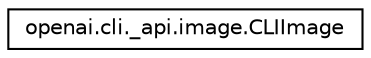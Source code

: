digraph "Graphical Class Hierarchy"
{
 // LATEX_PDF_SIZE
  edge [fontname="Helvetica",fontsize="10",labelfontname="Helvetica",labelfontsize="10"];
  node [fontname="Helvetica",fontsize="10",shape=record];
  rankdir="LR";
  Node0 [label="openai.cli._api.image.CLIImage",height=0.2,width=0.4,color="black", fillcolor="white", style="filled",URL="$classopenai_1_1cli_1_1__api_1_1image_1_1CLIImage.html",tooltip=" "];
}
